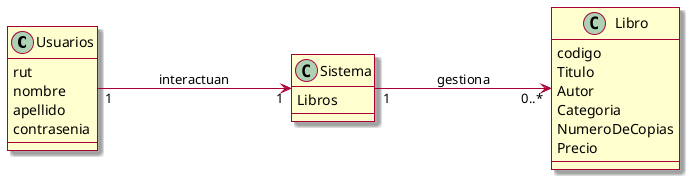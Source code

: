 @startuml

skin rose
left to right direction
Usuarios"1"--->"1"Sistema:interactuan
Sistema"1"--->"0..*"Libro:gestiona
class Usuarios
{
rut
nombre
apellido
contrasenia
}
class Sistema
{
Libros
}
class Libro
{
codigo
Titulo
Autor
Categoria
NumeroDeCopias
Precio
}

@enduml